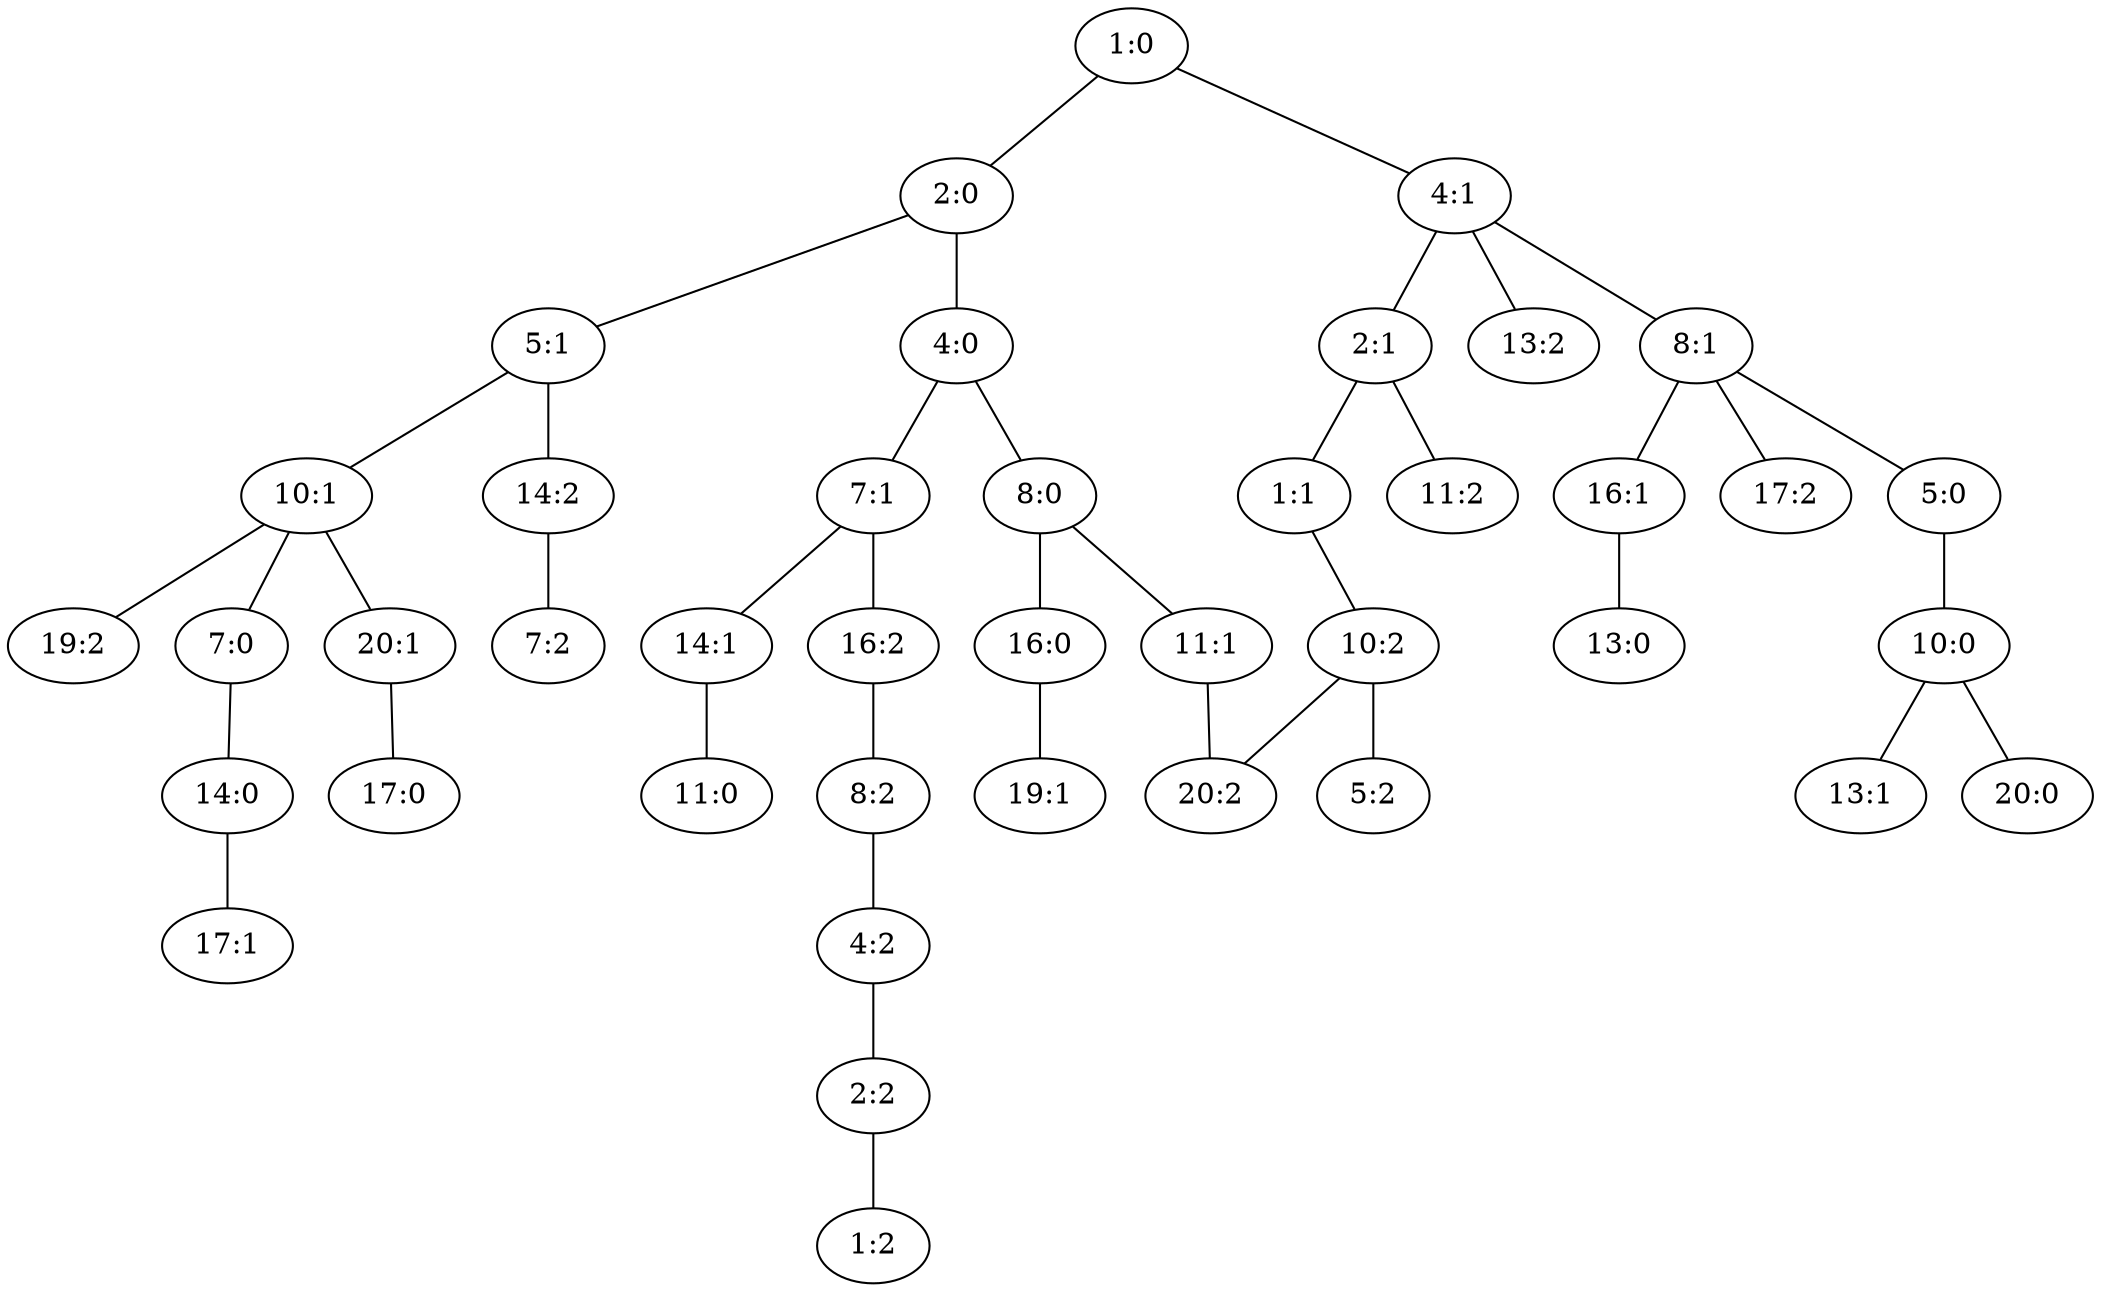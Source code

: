 graph g {"1:0" -- "2:0"; "1:0" -- "4:1"; "2:0" -- "4:0"; "2:0" -- "5:1"; "4:0" -- "8:0"; "4:0" -- "7:1"; "4:1" -- "8:1"; "4:1" -- "2:1"; "4:1" -- "13:2"; "2:1" -- "1:1"; "2:1" -- "11:2"; "1:1" -- "10:2"; "5:1" -- "10:1"; "5:1" -- "14:2"; "7:1" -- "14:1"; "7:1" -- "16:2"; "8:0" -- "16:0"; "8:0" -- "11:1"; "8:1" -- "16:1"; "8:1" -- "17:2"; "8:1" -- "5:0"; "5:0" -- "10:0"; "10:0" -- "20:0"; "10:0" -- "13:1"; "10:1" -- "20:1"; "10:1" -- "19:2"; "10:1" -- "7:0"; "7:0" -- "14:0"; "10:2" -- "20:2"; "10:2" -- "5:2"; "11:1" -- "20:2"; "14:0" -- "17:1"; "14:1" -- "11:0"; "14:2" -- "7:2"; "16:0" -- "19:1"; "16:1" -- "13:0"; "16:2" -- "8:2"; "8:2" -- "4:2"; "4:2" -- "2:2"; "2:2" -- "1:2"; "20:1" -- "17:0"; }